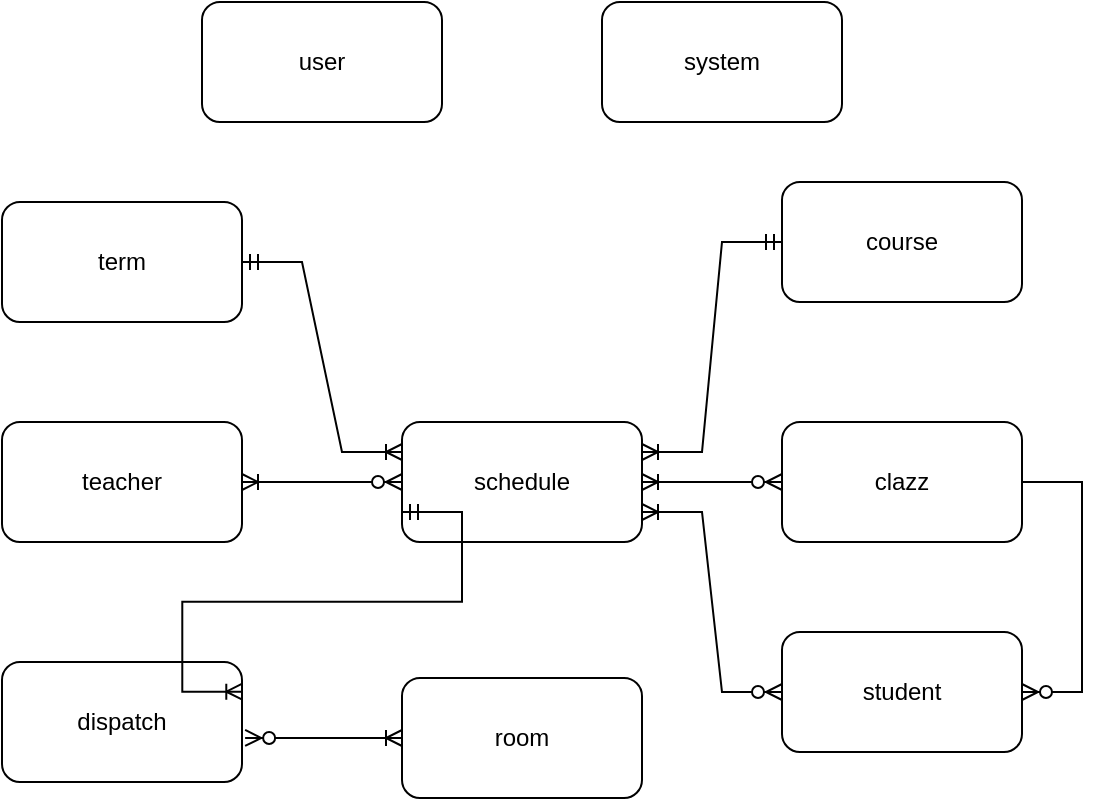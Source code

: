 <mxfile version="12.2.2" type="device" pages="1"><diagram id="csWBtJ5HvrxLb3CHBXEu" name="第 1 页"><mxGraphModel dx="763" dy="458" grid="1" gridSize="10" guides="1" tooltips="1" connect="1" arrows="1" fold="1" page="1" pageScale="1" pageWidth="827" pageHeight="1169" math="0" shadow="0"><root><mxCell id="0"/><mxCell id="1" parent="0"/><mxCell id="2AB8hQOutOzofuAwouG8-1" value="system" style="whiteSpace=wrap;html=1;rounded=1;" parent="1" vertex="1"><mxGeometry x="470" y="240" width="120" height="60" as="geometry"/></mxCell><mxCell id="2AB8hQOutOzofuAwouG8-2" value="term" style="whiteSpace=wrap;html=1;rounded=1;" parent="1" vertex="1"><mxGeometry x="170" y="340" width="120" height="60" as="geometry"/></mxCell><mxCell id="2AB8hQOutOzofuAwouG8-3" value="schedule" style="whiteSpace=wrap;html=1;rounded=1;" parent="1" vertex="1"><mxGeometry x="370" y="450" width="120" height="60" as="geometry"/></mxCell><mxCell id="2AB8hQOutOzofuAwouG8-4" value="course" style="whiteSpace=wrap;html=1;rounded=1;" parent="1" vertex="1"><mxGeometry x="560" y="330" width="120" height="60" as="geometry"/></mxCell><mxCell id="2AB8hQOutOzofuAwouG8-5" value="teacher" style="whiteSpace=wrap;html=1;rounded=1;" parent="1" vertex="1"><mxGeometry x="170" y="450" width="120" height="60" as="geometry"/></mxCell><mxCell id="2AB8hQOutOzofuAwouG8-6" value="room" style="whiteSpace=wrap;html=1;rounded=1;" parent="1" vertex="1"><mxGeometry x="370" y="578" width="120" height="60" as="geometry"/></mxCell><mxCell id="2AB8hQOutOzofuAwouG8-7" value="student" style="whiteSpace=wrap;html=1;rounded=1;" parent="1" vertex="1"><mxGeometry x="560" y="555" width="120" height="60" as="geometry"/></mxCell><mxCell id="2AB8hQOutOzofuAwouG8-8" value="dispatch" style="whiteSpace=wrap;html=1;rounded=1;" parent="1" vertex="1"><mxGeometry x="170" y="570" width="120" height="60" as="geometry"/></mxCell><mxCell id="2AB8hQOutOzofuAwouG8-9" value="clazz" style="whiteSpace=wrap;html=1;rounded=1;" parent="1" vertex="1"><mxGeometry x="560" y="450" width="120" height="60" as="geometry"/></mxCell><mxCell id="2AB8hQOutOzofuAwouG8-16" value="" style="edgeStyle=entityRelationEdgeStyle;fontSize=12;html=1;endArrow=ERzeroToMany;endFill=1;rounded=0;entryX=1;entryY=0.5;entryDx=0;entryDy=0;" parent="1" source="2AB8hQOutOzofuAwouG8-9" target="2AB8hQOutOzofuAwouG8-7" edge="1"><mxGeometry width="100" height="100" relative="1" as="geometry"><mxPoint x="410" y="480" as="sourcePoint"/><mxPoint x="510" y="380" as="targetPoint"/></mxGeometry></mxCell><mxCell id="2AB8hQOutOzofuAwouG8-19" value="" style="edgeStyle=entityRelationEdgeStyle;fontSize=12;html=1;endArrow=ERoneToMany;startArrow=ERzeroToMany;rounded=0;entryX=1;entryY=0.5;entryDx=0;entryDy=0;exitX=0;exitY=0.5;exitDx=0;exitDy=0;" parent="1" source="2AB8hQOutOzofuAwouG8-3" target="2AB8hQOutOzofuAwouG8-5" edge="1"><mxGeometry width="100" height="100" relative="1" as="geometry"><mxPoint x="410" y="480" as="sourcePoint"/><mxPoint x="510" y="380" as="targetPoint"/></mxGeometry></mxCell><mxCell id="2AB8hQOutOzofuAwouG8-20" value="" style="edgeStyle=entityRelationEdgeStyle;fontSize=12;html=1;endArrow=ERoneToMany;startArrow=ERzeroToMany;rounded=0;entryX=1;entryY=0.5;entryDx=0;entryDy=0;exitX=0;exitY=0.5;exitDx=0;exitDy=0;" parent="1" source="2AB8hQOutOzofuAwouG8-9" target="2AB8hQOutOzofuAwouG8-3" edge="1"><mxGeometry width="100" height="100" relative="1" as="geometry"><mxPoint x="454" y="570" as="sourcePoint"/><mxPoint x="374" y="570" as="targetPoint"/></mxGeometry></mxCell><mxCell id="2AB8hQOutOzofuAwouG8-21" value="" style="edgeStyle=entityRelationEdgeStyle;fontSize=12;html=1;endArrow=ERoneToMany;startArrow=ERzeroToMany;rounded=0;entryX=1;entryY=0.75;entryDx=0;entryDy=0;exitX=0;exitY=0.5;exitDx=0;exitDy=0;" parent="1" source="2AB8hQOutOzofuAwouG8-7" target="2AB8hQOutOzofuAwouG8-3" edge="1"><mxGeometry width="100" height="100" relative="1" as="geometry"><mxPoint x="490" y="610" as="sourcePoint"/><mxPoint x="420" y="610" as="targetPoint"/></mxGeometry></mxCell><mxCell id="2AB8hQOutOzofuAwouG8-24" value="" style="edgeStyle=entityRelationEdgeStyle;fontSize=12;html=1;endArrow=ERoneToMany;startArrow=ERmandOne;rounded=0;exitX=0;exitY=0.5;exitDx=0;exitDy=0;entryX=1;entryY=0.25;entryDx=0;entryDy=0;" parent="1" source="2AB8hQOutOzofuAwouG8-4" target="2AB8hQOutOzofuAwouG8-3" edge="1"><mxGeometry width="100" height="100" relative="1" as="geometry"><mxPoint x="380" y="505" as="sourcePoint"/><mxPoint x="300" y="595" as="targetPoint"/></mxGeometry></mxCell><mxCell id="2AB8hQOutOzofuAwouG8-25" value="" style="edgeStyle=entityRelationEdgeStyle;fontSize=12;html=1;endArrow=ERoneToMany;startArrow=ERmandOne;rounded=0;exitX=1;exitY=0.5;exitDx=0;exitDy=0;entryX=0;entryY=0.25;entryDx=0;entryDy=0;" parent="1" source="2AB8hQOutOzofuAwouG8-2" target="2AB8hQOutOzofuAwouG8-3" edge="1"><mxGeometry width="100" height="100" relative="1" as="geometry"><mxPoint x="570" y="370" as="sourcePoint"/><mxPoint x="500" y="475" as="targetPoint"/></mxGeometry></mxCell><mxCell id="2AB8hQOutOzofuAwouG8-26" value="" style="edgeStyle=entityRelationEdgeStyle;fontSize=12;html=1;endArrow=ERoneToMany;startArrow=ERzeroToMany;rounded=0;entryX=0;entryY=0.5;entryDx=0;entryDy=0;exitX=1.013;exitY=0.633;exitDx=0;exitDy=0;exitPerimeter=0;" parent="1" source="2AB8hQOutOzofuAwouG8-8" target="2AB8hQOutOzofuAwouG8-6" edge="1"><mxGeometry width="100" height="100" relative="1" as="geometry"><mxPoint x="410" y="480" as="sourcePoint"/><mxPoint x="510" y="380" as="targetPoint"/></mxGeometry></mxCell><mxCell id="2AB8hQOutOzofuAwouG8-27" value="user" style="whiteSpace=wrap;html=1;rounded=1;" parent="1" vertex="1"><mxGeometry x="270" y="240" width="120" height="60" as="geometry"/></mxCell><mxCell id="zS0pGFJVCrTKQ9BW8M-6-1" value="" style="edgeStyle=entityRelationEdgeStyle;fontSize=12;html=1;endArrow=ERoneToMany;startArrow=ERmandOne;rounded=0;entryX=1;entryY=0.25;entryDx=0;entryDy=0;" edge="1" parent="1"><mxGeometry width="100" height="100" relative="1" as="geometry"><mxPoint x="370" y="495" as="sourcePoint"/><mxPoint x="290.143" y="584.857" as="targetPoint"/></mxGeometry></mxCell></root></mxGraphModel></diagram></mxfile>